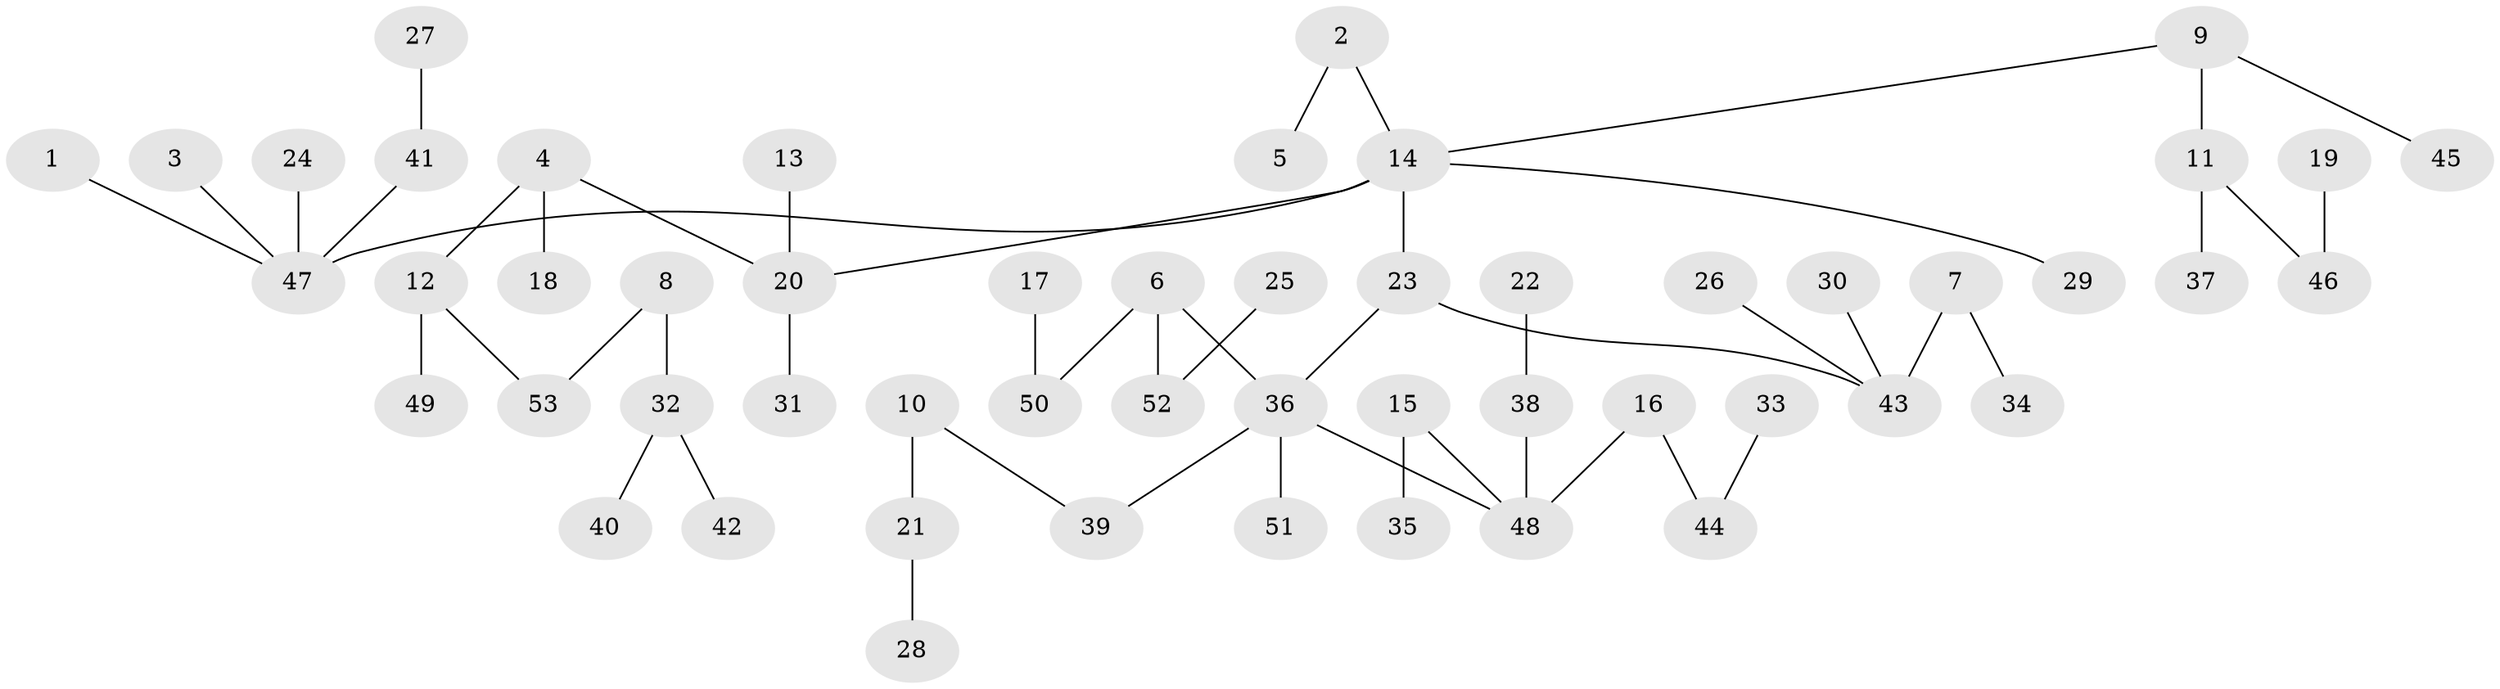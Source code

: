 // original degree distribution, {2: 0.2857142857142857, 7: 0.02857142857142857, 5: 0.02857142857142857, 1: 0.4857142857142857, 3: 0.12380952380952381, 6: 0.009523809523809525, 4: 0.0380952380952381}
// Generated by graph-tools (version 1.1) at 2025/02/03/09/25 03:02:19]
// undirected, 53 vertices, 52 edges
graph export_dot {
graph [start="1"]
  node [color=gray90,style=filled];
  1;
  2;
  3;
  4;
  5;
  6;
  7;
  8;
  9;
  10;
  11;
  12;
  13;
  14;
  15;
  16;
  17;
  18;
  19;
  20;
  21;
  22;
  23;
  24;
  25;
  26;
  27;
  28;
  29;
  30;
  31;
  32;
  33;
  34;
  35;
  36;
  37;
  38;
  39;
  40;
  41;
  42;
  43;
  44;
  45;
  46;
  47;
  48;
  49;
  50;
  51;
  52;
  53;
  1 -- 47 [weight=1.0];
  2 -- 5 [weight=1.0];
  2 -- 14 [weight=1.0];
  3 -- 47 [weight=1.0];
  4 -- 12 [weight=1.0];
  4 -- 18 [weight=1.0];
  4 -- 20 [weight=1.0];
  6 -- 36 [weight=1.0];
  6 -- 50 [weight=1.0];
  6 -- 52 [weight=1.0];
  7 -- 34 [weight=1.0];
  7 -- 43 [weight=1.0];
  8 -- 32 [weight=1.0];
  8 -- 53 [weight=1.0];
  9 -- 11 [weight=1.0];
  9 -- 14 [weight=1.0];
  9 -- 45 [weight=1.0];
  10 -- 21 [weight=1.0];
  10 -- 39 [weight=1.0];
  11 -- 37 [weight=1.0];
  11 -- 46 [weight=1.0];
  12 -- 49 [weight=1.0];
  12 -- 53 [weight=1.0];
  13 -- 20 [weight=1.0];
  14 -- 20 [weight=1.0];
  14 -- 23 [weight=1.0];
  14 -- 29 [weight=1.0];
  14 -- 47 [weight=1.0];
  15 -- 35 [weight=1.0];
  15 -- 48 [weight=1.0];
  16 -- 44 [weight=1.0];
  16 -- 48 [weight=1.0];
  17 -- 50 [weight=1.0];
  19 -- 46 [weight=1.0];
  20 -- 31 [weight=1.0];
  21 -- 28 [weight=1.0];
  22 -- 38 [weight=1.0];
  23 -- 36 [weight=1.0];
  23 -- 43 [weight=1.0];
  24 -- 47 [weight=1.0];
  25 -- 52 [weight=1.0];
  26 -- 43 [weight=1.0];
  27 -- 41 [weight=1.0];
  30 -- 43 [weight=1.0];
  32 -- 40 [weight=1.0];
  32 -- 42 [weight=1.0];
  33 -- 44 [weight=1.0];
  36 -- 39 [weight=1.0];
  36 -- 48 [weight=1.0];
  36 -- 51 [weight=1.0];
  38 -- 48 [weight=1.0];
  41 -- 47 [weight=1.0];
}
